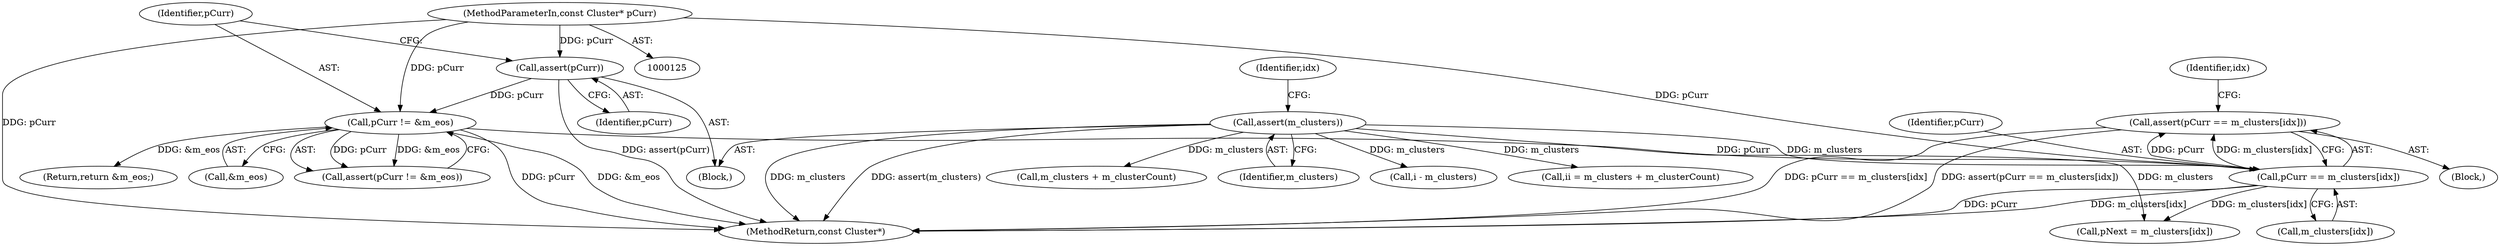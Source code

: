 digraph "0_Android_cc274e2abe8b2a6698a5c47d8aa4bb45f1f9538d_20@API" {
"1000156" [label="(Call,assert(pCurr == m_clusters[idx]))"];
"1000157" [label="(Call,pCurr == m_clusters[idx])"];
"1000131" [label="(Call,pCurr != &m_eos)"];
"1000128" [label="(Call,assert(pCurr))"];
"1000126" [label="(MethodParameterIn,const Cluster* pCurr)"];
"1000135" [label="(Call,assert(m_clusters))"];
"1000139" [label="(Identifier,idx)"];
"1000126" [label="(MethodParameterIn,const Cluster* pCurr)"];
"1000147" [label="(Block,)"];
"1000128" [label="(Call,assert(pCurr))"];
"1000158" [label="(Identifier,pCurr)"];
"1000133" [label="(Call,&m_eos)"];
"1000433" [label="(Call,m_clusters + m_clusterCount)"];
"1000131" [label="(Call,pCurr != &m_eos)"];
"1000171" [label="(Call,pNext = m_clusters[idx])"];
"1000136" [label="(Identifier,m_clusters)"];
"1000518" [label="(Call,i - m_clusters)"];
"1000129" [label="(Identifier,pCurr)"];
"1000538" [label="(MethodReturn,const Cluster*)"];
"1000130" [label="(Call,assert(pCurr != &m_eos))"];
"1000431" [label="(Call,ii = m_clusters + m_clusterCount)"];
"1000135" [label="(Call,assert(m_clusters))"];
"1000157" [label="(Call,pCurr == m_clusters[idx])"];
"1000156" [label="(Call,assert(pCurr == m_clusters[idx]))"];
"1000132" [label="(Identifier,pCurr)"];
"1000127" [label="(Block,)"];
"1000159" [label="(Call,m_clusters[idx])"];
"1000168" [label="(Return,return &m_eos;)"];
"1000163" [label="(Identifier,idx)"];
"1000156" -> "1000147"  [label="AST: "];
"1000156" -> "1000157"  [label="CFG: "];
"1000157" -> "1000156"  [label="AST: "];
"1000163" -> "1000156"  [label="CFG: "];
"1000156" -> "1000538"  [label="DDG: pCurr == m_clusters[idx]"];
"1000156" -> "1000538"  [label="DDG: assert(pCurr == m_clusters[idx])"];
"1000157" -> "1000156"  [label="DDG: pCurr"];
"1000157" -> "1000156"  [label="DDG: m_clusters[idx]"];
"1000157" -> "1000159"  [label="CFG: "];
"1000158" -> "1000157"  [label="AST: "];
"1000159" -> "1000157"  [label="AST: "];
"1000157" -> "1000538"  [label="DDG: m_clusters[idx]"];
"1000157" -> "1000538"  [label="DDG: pCurr"];
"1000131" -> "1000157"  [label="DDG: pCurr"];
"1000126" -> "1000157"  [label="DDG: pCurr"];
"1000135" -> "1000157"  [label="DDG: m_clusters"];
"1000157" -> "1000171"  [label="DDG: m_clusters[idx]"];
"1000131" -> "1000130"  [label="AST: "];
"1000131" -> "1000133"  [label="CFG: "];
"1000132" -> "1000131"  [label="AST: "];
"1000133" -> "1000131"  [label="AST: "];
"1000130" -> "1000131"  [label="CFG: "];
"1000131" -> "1000538"  [label="DDG: pCurr"];
"1000131" -> "1000538"  [label="DDG: &m_eos"];
"1000131" -> "1000130"  [label="DDG: pCurr"];
"1000131" -> "1000130"  [label="DDG: &m_eos"];
"1000128" -> "1000131"  [label="DDG: pCurr"];
"1000126" -> "1000131"  [label="DDG: pCurr"];
"1000131" -> "1000168"  [label="DDG: &m_eos"];
"1000128" -> "1000127"  [label="AST: "];
"1000128" -> "1000129"  [label="CFG: "];
"1000129" -> "1000128"  [label="AST: "];
"1000132" -> "1000128"  [label="CFG: "];
"1000128" -> "1000538"  [label="DDG: assert(pCurr)"];
"1000126" -> "1000128"  [label="DDG: pCurr"];
"1000126" -> "1000125"  [label="AST: "];
"1000126" -> "1000538"  [label="DDG: pCurr"];
"1000135" -> "1000127"  [label="AST: "];
"1000135" -> "1000136"  [label="CFG: "];
"1000136" -> "1000135"  [label="AST: "];
"1000139" -> "1000135"  [label="CFG: "];
"1000135" -> "1000538"  [label="DDG: assert(m_clusters)"];
"1000135" -> "1000538"  [label="DDG: m_clusters"];
"1000135" -> "1000171"  [label="DDG: m_clusters"];
"1000135" -> "1000431"  [label="DDG: m_clusters"];
"1000135" -> "1000433"  [label="DDG: m_clusters"];
"1000135" -> "1000518"  [label="DDG: m_clusters"];
}
